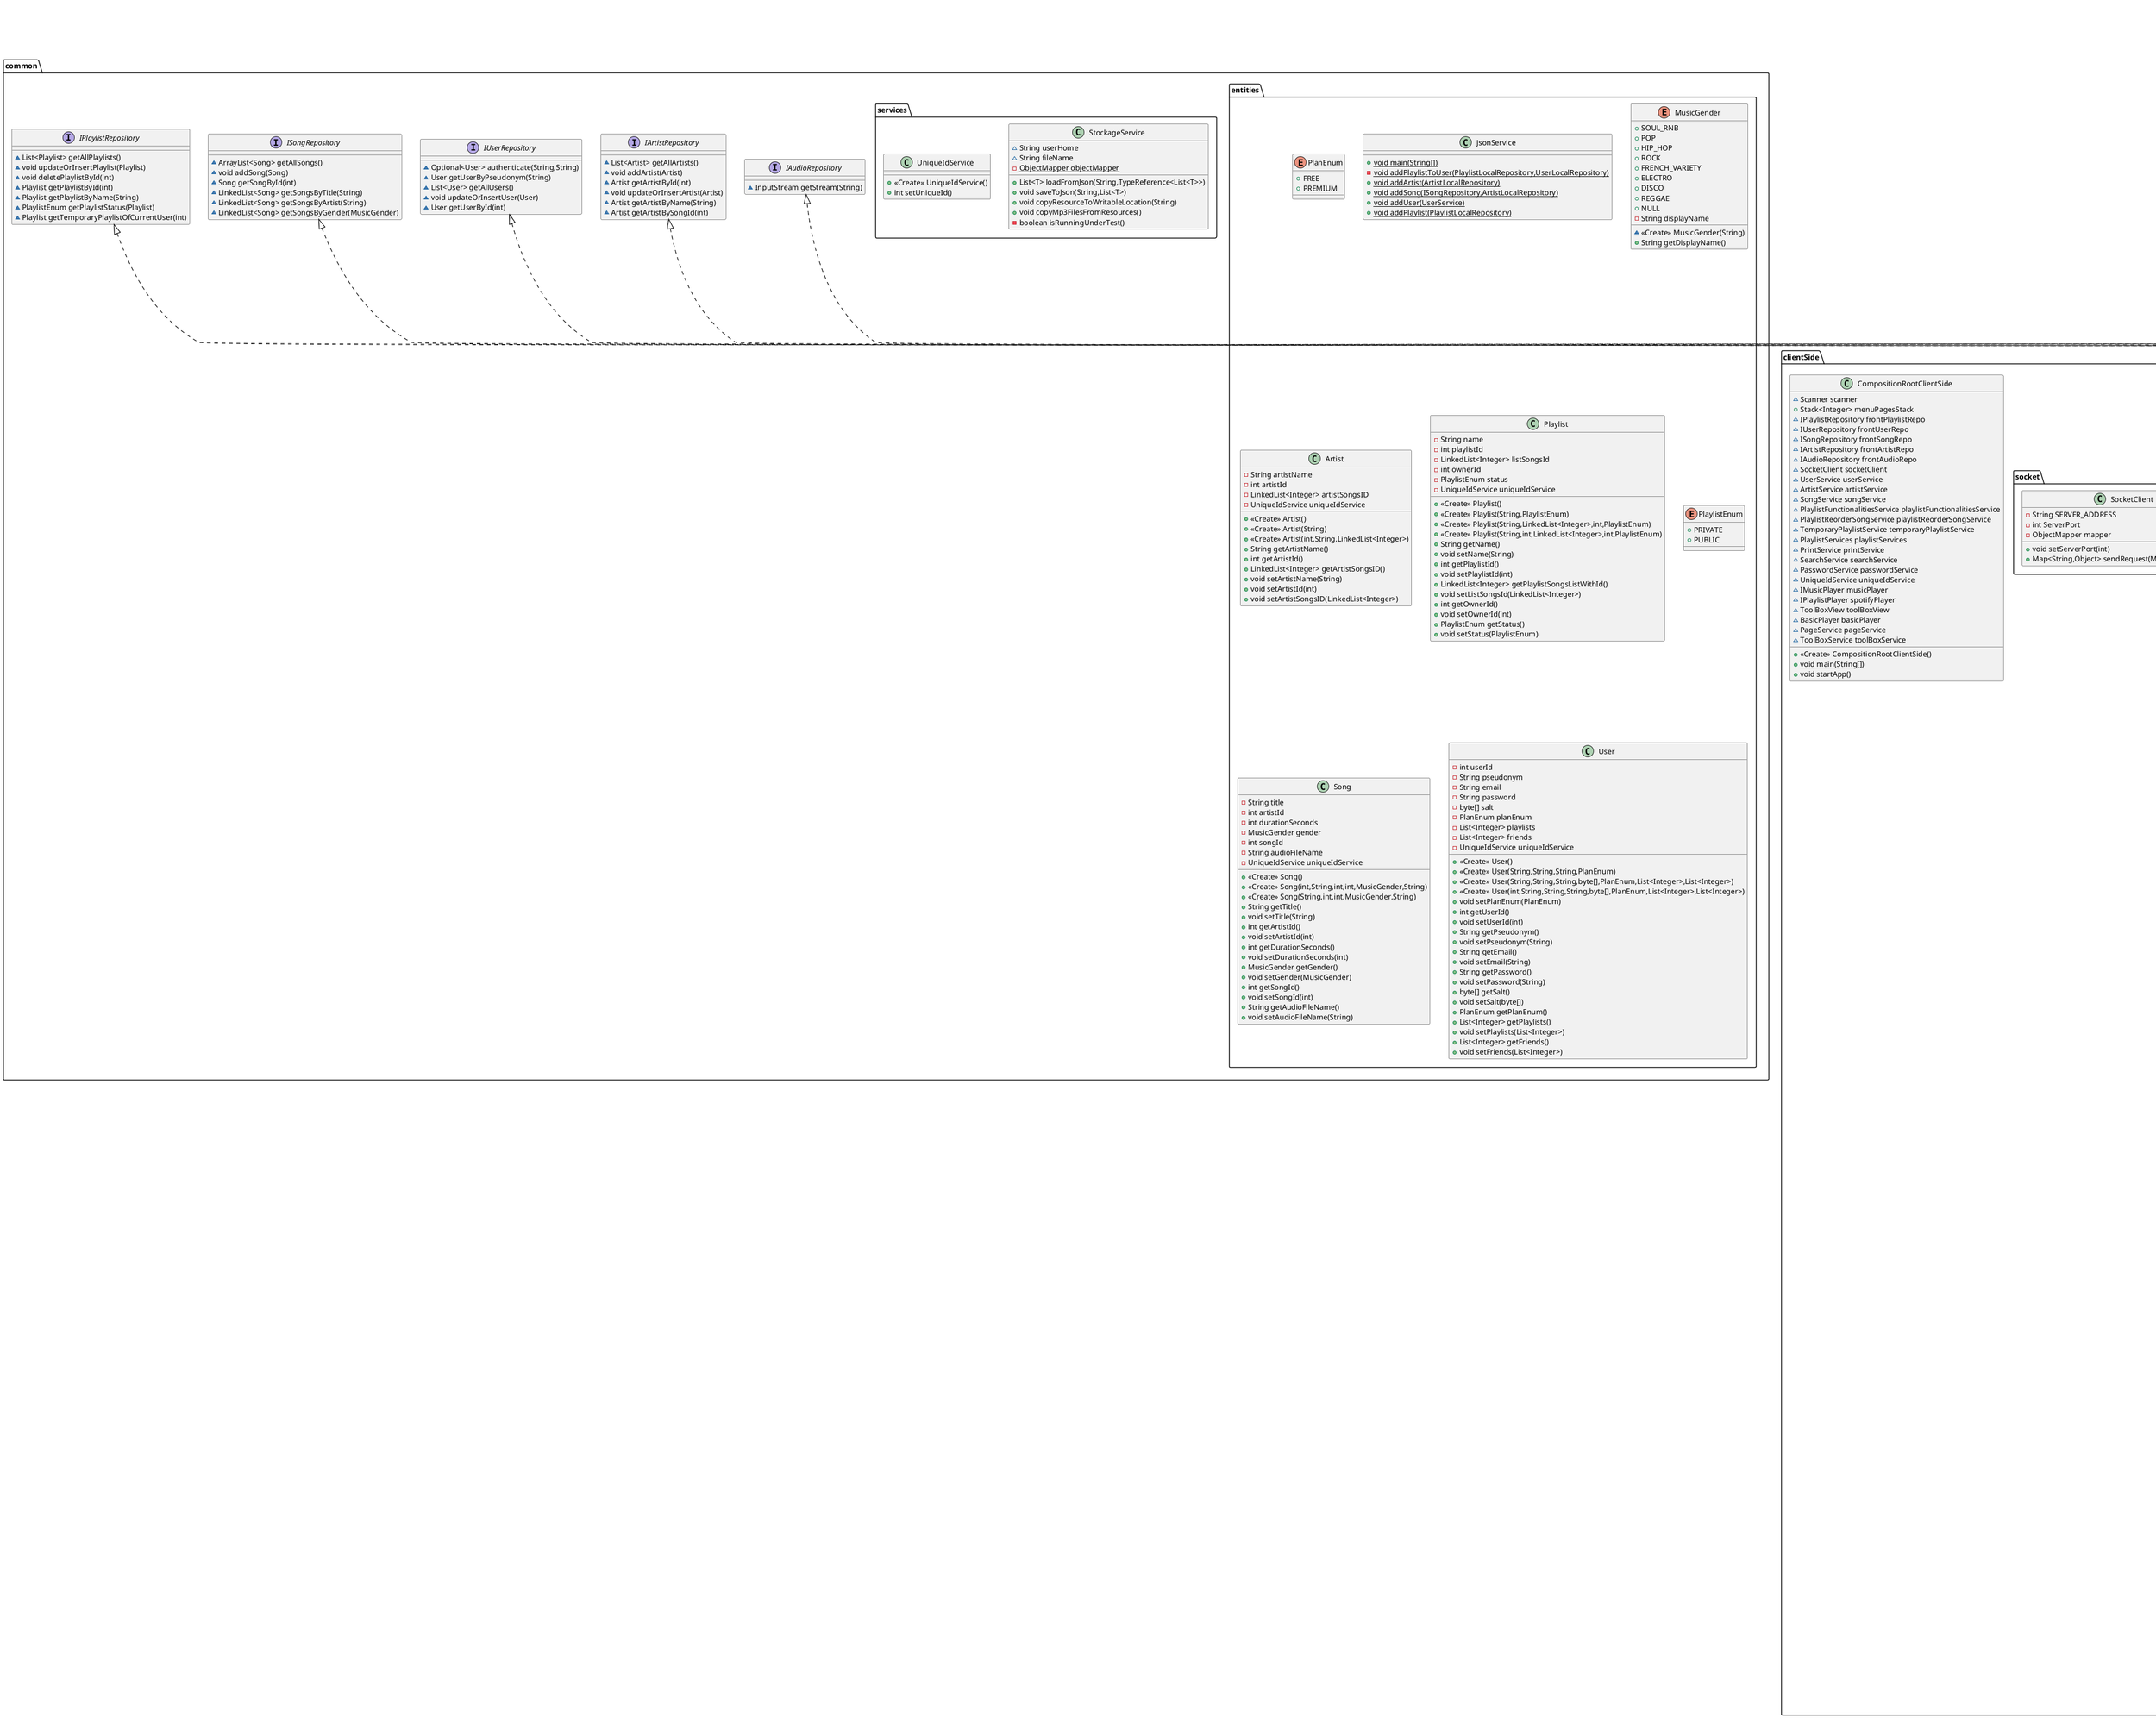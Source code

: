 @startuml
class clientSide.views.PlaylistPageOpen {
~ Scanner in
+ <<Create>> PlaylistPageOpen(PageService,IPlaylistPlayer,ToolBoxView,int)
+ void displaySpecificContent()
+ void button1()
+ void button2()
+ void button3()
+ void button4()
+ void button5()
}


class clientSide.views.HomePage {
+ <<Create>> HomePage(PageService,IPlaylistPlayer,ToolBoxView,int)
+ void button0()
+ void button1()
+ void button2()
+ void button3()
+ void button9()
}

abstract class clientSide.views.TemplateInversePage {
+ <<Create>> TemplateInversePage(PageService,IPlaylistPlayer)
+ void displayAllPage()
}

class clientSide.services.ToolBoxView {
~ PlaylistServices playlistServ
~ SongService songServ
~ SearchService searchServ
~ UserService userServ
~ PrintService printServ
~ PasswordService passwordServ
~ PlaylistReorderSongService playlistReorderSongServ
~ ArtistService artistServ
~ TemporaryPlaylistService temporaryPlaylistService
~ UniqueIdService uniqueIdServ
+ <<Create>> ToolBoxView(PlaylistServices,UserService,SongService,ArtistService,PrintService,SearchService,PasswordService,PlaylistReorderSongService,TemporaryPlaylistService,UniqueIdService)
+ PlaylistServices getPlaylistServ()
+ SearchService getSearchServ()
+ UserService getUserServ()
+ PrintService getPrintServ()
+ PlaylistReorderSongService getPlaylistReorderSongServ()
+ SongService getSongServ()
+ ArtistService getArtistServ()
+ PasswordService getPasswordServ()
}


class clientSide.services.PrintService {
- IconService icon
- UserService userService
- PlaylistServices playlistService
- SongService songService
- ArtistService artistService
+ <<Create>> PrintService(SongService,ArtistService,PlaylistServices,UserService)
+ void printSongFound(List<Integer>,String)
+ void printSongList(List<Integer>)
+ void printPlaylist(List<Integer>)
+ void printUserPlaylists(int)
- String printPlaylistStatus(PlaylistEnum)
+ boolean printUserFriends(int)
+ void printUsers(List<Integer>)
+ void printUserPublicPlaylists(int)
}


class serverSide.repoBack.BackSongRepo {
- ObjectMapper mapper
- ISongRepository songRepo
- IUserRepository userRepo
+ <<Create>> BackSongRepo(ISongRepository,IUserRepository)
+ String handleRequest(Map<String,Object>)
}


class clientSide.player.playlist_player.PlaylistPlayer {
- IMusicPlayer musicPlayer
# PlaylistServices playlistServices
# ArtistService artistService
# SongService songService
# IAudioRepository audioRepository
- IconService icon
# LinkedList<Integer> songIdHistory
~ int currentHistoryIndex
# Song currentSong
# Playlist currentPlaylist
- int lastPlayedPlaylistId
- IState currentState
- IState sequentialState
- IState shuffleState
- IState repeatState
+ <<Create>> PlaylistPlayer(IMusicPlayer,IAudioRepository,SongService,PlaylistServices,ArtistService)
+ void setSequentialMode()
+ void setShuffleMode()
+ void setRepeatMode()
+ int getCurrentPlaylistId()
+ int getCurrentSongId()
+ void playOrPause(int)
+ void play(int,int)
+ void playback()
+ void next()
+ void previous()
+ void stop()
+ boolean isPlaying()
+ boolean isPaused()
+ String getCurrentState()
+ void printCurrentSong()
+ void setCurrentSong(Song)
}


class clientSide.services.Cookies {
- {static} Cookies instance
- int userId
- String userPseudonym
- String userPassword
- int currentFriendId
- int currentFriendPlaylistId
- int currentPlaylistId
- int currentSongId
- <<Create>> Cookies(int,String,String)
+ {static} void initializeInstance(int,String,String)
+ {static} void setCurrentPlaylistId(int)
+ {static} void setCurrentSongId(int)
+ {static} void resetCookies()
+ {static} Cookies getInstance()
+ int getUserId()
+ String getUserPseudonym()
+ String getUserPassword()
+ int getCurrentPlaylistId()
+ int getCurrentSongId()
+ String toString()
+ int getCurrentFriendId()
+ void setCurrentFriendId(int)
+ int getCurrentFriendPlaylistId()
+ void setCurrentFriendPlaylistId(int)
}


class serverSide.repoBack.BackPlaylistRepo {
- ObjectMapper mapper
- IPlaylistRepository playlistRepo
- IUserRepository userRepo
+ <<Create>> BackPlaylistRepo(IPlaylistRepository,IUserRepository)
+ String handleRequest(Map<String,Object>)
}


enum common.entities.PlanEnum {
+  FREE
+  PREMIUM
}

class common.entities.JsonService {
+ {static} void main(String[])
- {static} void addPlaylistToUser(PlaylistLocalRepository,UserLocalRepository)
+ {static} void addArtist(ArtistLocalRepository)
+ {static} void addSong(ISongRepository,ArtistLocalRepository)
+ {static} void addUser(UserService)
+ {static} void addPlaylist(PlaylistLocalRepository)
}

class clientSide.services.SearchService {
~ Scanner scanner
- IconService icon
- SongService songService
- PrintService printService
- UserService userService
+ <<Create>> SearchService(SongService,PrintService,UserService)
+ void searchSong(String,String,int,PageService,PlaylistServices)
+ LinkedList<Integer> searchByTitle(String)
- LinkedList<Integer> searchByArtist(String)
- LinkedList<Integer> searchByGender(MusicGender)
- LinkedList<Integer> listSongToListInt(LinkedList<Song>)
+ LinkedList<Integer> chooseFoundedSongs(List<Integer>,PageService)
+ LinkedList<Integer> chooseFoundedPlaylist(List<Integer>,PageService)
- void loopIntInputValidation(PageService,LinkedList<Integer>,int)
+ List<Integer> searchUserByPseudonym(String)
}


class clientSide.services.ToolBoxService {
+ IUserRepository userRepository
+ IPlaylistRepository playlistRepository
+ ISongRepository songRepository
+ IArtistRepository artistRepository
+ IAudioRepository audioRepository
+ <<Create>> ToolBoxService(IPlaylistRepository,IUserRepository,ISongRepository,IArtistRepository,IAudioRepository)
}


class serverSide.socket.AudioSocketServer {
- int PORT
- BackAudioRepo backAudioRepo
- StockageService stockageService
+ <<Create>> AudioSocketServer(BackAudioRepo)
+ void audioSocketMain()
- void handleAudioRequest(Socket)
}


class clientSide.views.FriendOptions {
+ <<Create>> FriendOptions(PageService,IPlaylistPlayer,ToolBoxView,int)
+ void displaySpecificContent()
+ void button1()
+ void button2()
}

class clientSide.views.FriendsDisplayFriends {
+ <<Create>> FriendsDisplayFriends(PageService,IPlaylistPlayer,ToolBoxView,int)
+ void displaySpecificContent()
+ void validateInput()
}

class clientSide.services.PasswordService {
- IUserRepository userRepository
+ <<Create>> PasswordService(IUserRepository)
+ byte[] generateSalt()
+ String hashPassword(String,byte[])
+ boolean verifyUserAuthentification(String,String)
+ boolean passwordCheck(String,String)
}


class clientSide.player.playlist_player.RepeatState {
- PlaylistPlayer playlistPlayer
+ String stateName
+ <<Create>> RepeatState(PlaylistPlayer)
+ Song getNextSong()
+ Song getPreviousSong()
+ String getStateName()
}


class clientSide.services.PageService {
~ ArrayList<InterfaceMenu> pages
- Scanner scanner
- Stack<Integer> menuPagesStack
- IPlaylistPlayer spotifyPlayer
+ Login login
+ CreateAccount createAccount
+ HomePage homePage
+ PlaylistHomePage playlistHomePage
+ PlaylistChoseList playlistChoseList
+ PlaylistPageShared playlistPageShared
+ PlaylistPageOpen playlistPageOpen
+ PlaylistCreation playlistCreation
+ PlaylistDeletion playlistDeletion
+ Search search
+ ActionFoundedSongs actionFoundedSongs
+ SearchGender searchGender
+ FriendsPlaylistPage friendsPlaylistPage
+ FriendsDisplayFriends friendsDisplayFriends
+ FriendsHomePage friendsHomePage
+ FriendSearch friendSearch
+ FriendPlaylists friendPlaylists
+ FriendOptions friendOptions
+ SongPlayer songPlayer
- UserService userService
- ToolBoxView toolBoxView
+ <<Create>> PageService(IPlaylistPlayer,ToolBoxView,UserService,Stack<Integer>)
- void setUpPages()
+ void startLogin()
+ String gotAnInputGoBackIf0(String)
+ int tryParseInt(String)
+ Stack<Integer> getMenuPages()
+ void addToStack(int)
+ void goBack(int)
+ InterfaceMenu getPageById(int)
+ void pageIsPremium(boolean)
}


interface common.IAudioRepository {
~ InputStream getStream(String)
}

class serverSide.repoBack.BackArtistRepo {
- ObjectMapper mapper
- IArtistRepository artistRepo
- IUserRepository userRepo
+ <<Create>> BackArtistRepo(IArtistRepository,IUserRepository)
+ String handleRequest(Map<String,Object>)
}


class serverSide.repoLocal.AudioLocalRepository {
- String folderPath
- StockageService stockageService
+ <<Create>> AudioLocalRepository(String)
+ <<Create>> AudioLocalRepository()
+ InputStream getStream(String)
}


interface clientSide.views.InterfaceMenu {
~ void displayAllPage()
~ int getPageId()
~ void displayTitle(String)
~ void displayContent(String)
~ void displaySpecificContent()
~ void validateInput()
~ void switchPage()
~ void button0()
~ void button1()
~ void button2()
~ void button3()
~ void button4()
~ void button5()
~ void button6()
~ void button7()
~ void button8()
~ void button9()
}

class clientSide.services.PlaylistFunctionalitiesService {
~ Scanner scanner
- IUserRepository userRepository
- IPlaylistRepository playlistRepository
- UserService userService
- SongService songService
+ <<Create>> PlaylistFunctionalitiesService(ToolBoxService,UserService,SongService)
+ void createNewPlaylist(String,PlaylistEnum,PlaylistServices)
+ void createAllSongPlaylist(User,PlaylistServices)
+ void removePlaylistFromUser(int)
+ void deletePlaylist(int)
+ void renamePlayList(int,String)
+ boolean verifyPlaylistName(String,User)
+ void deleteSongFromPlaylist(int,int)
+ boolean isCurrentUserOwnerOfPlaylist(int)
+ int takeAndValidateInputChoice(int,PageService)
+ void playlistPageRouter(int,PlaylistServices,PageService)
}


class clientSide.views.PlaylistCreation {
- String playlistName
+ <<Create>> PlaylistCreation(PageService,IPlaylistPlayer,ToolBoxView,int)
+ void displaySpecificContent()
+ void button1()
+ void button2()
- void playlistNameVerification()
}


class clientSide.player.playlist_player.ShuffleState {
- PlaylistPlayer playlistPlayer
+ String stateName
+ <<Create>> ShuffleState(PlaylistPlayer)
+ Song getNextSong()
+ Song getPreviousSong()
+ String getStateName()
}


abstract class clientSide.views.TemplateSimplePage {
~ int index
+ String pageTitle
+ int pageId
+ String pageContent
+ IPlaylistPlayer spotifyPlayer
~ PageService pageService
~ Scanner scanner
~ boolean isFree
+ ToolBoxView toolBoxView
# IconService icon
+ <<Create>> TemplateSimplePage(PageService,IPlaylistPlayer)
+ void displayAllPage()
+ int getPageId()
+ void displayTitle(String)
+ void displayContent(String)
+ void displaySpecificContent()
+ void validateInput()
+ void switchPage()
+ void handelInvalidIndex()
+ void button0()
+ void button1()
+ void button2()
+ void button3()
+ void button4()
+ void button5()
+ void button6()
+ void button7()
+ void button8()
+ void button9()
}


enum common.entities.MusicGender {
+  SOUL_RNB
+  POP
+  HIP_HOP
+  ROCK
+  FRENCH_VARIETY
+  ELECTRO
+  DISCO
+  REGGAE
+  NULL
- String displayName
~ <<Create>> MusicGender(String)
+ String getDisplayName()
}


class common.entities.Artist {
- String artistName
- int artistId
- LinkedList<Integer> artistSongsID
- UniqueIdService uniqueIdService
+ <<Create>> Artist()
+ <<Create>> Artist(String)
+ <<Create>> Artist(int,String,LinkedList<Integer>)
+ String getArtistName()
+ int getArtistId()
+ LinkedList<Integer> getArtistSongsID()
+ void setArtistName(String)
+ void setArtistId(int)
+ void setArtistSongsID(LinkedList<Integer>)
}


class clientSide.views.CreateAccount {
- String pseudonym
- String password
- String email
- PlanEnum planEnum
+ <<Create>> CreateAccount(PageService,IPlaylistPlayer,ToolBoxView,int)
+ void displaySpecificContent()
+ void button1()
+ void button2()
- void createAccount()
}


class clientSide.views.PlaylistDeletion {
+ <<Create>> PlaylistDeletion(PageService,IPlaylistPlayer,ToolBoxView,int)
+ void button1()
+ void button2()
}

class serverSide.repoBack.BackUserRepo {
- ObjectMapper mapper
- IUserRepository userRepo
+ <<Create>> BackUserRepo(IUserRepository)
+ String handleRequest(Map<String,Object>)
}


class clientSide.views.ActionFoundedSongs {
+ <<Create>> ActionFoundedSongs(PageService,IPlaylistPlayer,ToolBoxView,int)
+ void button1()
+ void button2()
- void verificationAndThenAction()
+ void button3()
+ void button8()
+ void handelInvalidIndex()
}

class common.entities.Playlist {
- String name
- int playlistId
- LinkedList<Integer> listSongsId
- int ownerId
- PlaylistEnum status
- UniqueIdService uniqueIdService
+ <<Create>> Playlist()
+ <<Create>> Playlist(String,PlaylistEnum)
+ <<Create>> Playlist(String,LinkedList<Integer>,int,PlaylistEnum)
+ <<Create>> Playlist(String,int,LinkedList<Integer>,int,PlaylistEnum)
+ String getName()
+ void setName(String)
+ int getPlaylistId()
+ void setPlaylistId(int)
+ LinkedList<Integer> getPlaylistSongsListWithId()
+ void setListSongsId(LinkedList<Integer>)
+ int getOwnerId()
+ void setOwnerId(int)
+ PlaylistEnum getStatus()
+ void setStatus(PlaylistEnum)
}


interface common.IUserRepository {
~ Optional<User> authenticate(String,String)
~ User getUserByPseudonym(String)
~ List<User> getAllUsers()
~ void updateOrInsertUser(User)
~ User getUserById(int)
}

enum common.entities.PlaylistEnum {
+  PRIVATE
+  PUBLIC
}

class clientSide.views.PlaylistHomePage {
+ <<Create>> PlaylistHomePage(PageService,IPlaylistPlayer,ToolBoxView,int)
+ void button1()
+ void button2()
}

class serverSide.CompositionRootServerSide {
~ StockageService stockageService
~ IPlaylistRepository playlistLocalRepository
~ IUserRepository userLocalRepository
~ ISongRepository songLocalRepository
~ IArtistRepository artistLocalRepository
~ IAudioRepository audioLocalRepository
+ BackPlaylistRepo backPlaylistRepo
+ BackUserRepo backUserRepo
+ BackSongRepo backSongRepo
+ BackArtistRepo backArtistRepo
+ BackAudioRepo backAudioRepo
+ <<Create>> CompositionRootServerSide()
+ {static} void main(String[])
+ void startApp(SocketServer,AudioSocketServer)
}


interface common.ISongRepository {
~ ArrayList<Song> getAllSongs()
~ void addSong(Song)
~ Song getSongById(int)
~ LinkedList<Song> getSongsByTitle(String)
~ LinkedList<Song> getSongsByArtist(String)
~ LinkedList<Song> getSongsByGender(MusicGender)
}

class serverSide.repoLocal.UserLocalRepository {
- String filePath
- StockageService stockageService
- List<User> data
+ <<Create>> UserLocalRepository(String)
+ <<Create>> UserLocalRepository()
+ Optional<User> authenticate(String,String)
+ User getUserByPseudonym(String)
+ List<User> getAllUsers()
+ void updateOrInsertUser(User)
+ User getUserById(int)
}


class clientSide.services.IconService {
+ String lineBreak
+ String eightMusicPlayer
+ String nineHomepage
+ String zeroBack
+ String separator
+ String backHomePageMusicPlayer
+ String nbr0()
+ String nbr1()
+ String nbr2()
+ String nbr3()
+ String nbr4()
+ String nbr5()
+ String nbr6()
+ String nbr7()
+ String nbr8()
+ String nbr9()
+ String playPause()
+ String playBack()
+ String next()
+ String previous()
+ String shuffle()
+ String sequential()
+ String repeatOne()
+ String ok()
+ String warning()
+ String lock()
+ String premium()
+ String free()
+ String group()
+ String house()
+ String earth()
+ String search()
}


class common.services.StockageService {
~ String userHome
~ String fileName
- {static} ObjectMapper objectMapper
+ List<T> loadFromJson(String,TypeReference<List<T>>)
+ void saveToJson(String,List<T>)
+ void copyResourceToWritableLocation(String)
+ void copyMp3FilesFromResources()
- boolean isRunningUnderTest()
}


class common.services.UniqueIdService {
+ <<Create>> UniqueIdService()
+ int setUniqueId()
}

class serverSide.repoLocal.ArtistLocalRepository {
- String filePath
- StockageService stockageService
- List<Artist> data
+ <<Create>> ArtistLocalRepository(String)
+ <<Create>> ArtistLocalRepository()
+ List<Artist> getAllArtists()
+ void addArtist(Artist)
+ Artist getArtistById(int)
+ void updateOrInsertArtist(Artist)
+ Artist getArtistByName(String)
+ Artist getArtistBySongId(int)
}


interface clientSide.player.file_player.IMusicPlayer {
~ void addSongEndObserver(Runnable)
~ void playOrPause(String)
~ void play(String)
~ void pause()
~ void resume(String)
~ void stop()
~ boolean isPlaying()
~ boolean isPaused()
}

class serverSide.socket.SocketServer {
- int Port
- ObjectMapper mapper
- BackPlaylistRepo backPlaylistRepo
- BackUserRepo backUserRepo
- BackSongRepo backSongRepo
- BackArtistRepo backArtistRepo
+ <<Create>> SocketServer(BackUserRepo,BackPlaylistRepo,BackSongRepo,BackArtistRepo)
+ void setPort(int)
+ void socketServerMain()
- void handleClient(Socket)
}


class clientSide.CompositionRootClientSide {
~ Scanner scanner
+ Stack<Integer> menuPagesStack
~ IPlaylistRepository frontPlaylistRepo
~ IUserRepository frontUserRepo
~ ISongRepository frontSongRepo
~ IArtistRepository frontArtistRepo
~ IAudioRepository frontAudioRepo
~ SocketClient socketClient
~ UserService userService
~ ArtistService artistService
~ SongService songService
~ PlaylistFunctionalitiesService playlistFunctionalitiesService
~ PlaylistReorderSongService playlistReorderSongService
~ TemporaryPlaylistService temporaryPlaylistService
~ PlaylistServices playlistServices
~ PrintService printService
~ SearchService searchService
~ PasswordService passwordService
~ UniqueIdService uniqueIdService
~ IMusicPlayer musicPlayer
~ IPlaylistPlayer spotifyPlayer
~ ToolBoxView toolBoxView
~ BasicPlayer basicPlayer
~ PageService pageService
~ ToolBoxService toolBoxService
+ <<Create>> CompositionRootClientSide()
+ {static} void main(String[])
+ void startApp()
}


class clientSide.services.SongService {
- ISongRepository songRepository
+ <<Create>> SongService(ToolBoxService)
+ void setCurrentSongId(int)
+ int getCurrentSongId()
+ Song getSongById(int)
+ LinkedList<Song> getSongByTitle(String)
+ LinkedList<Song> getSongsByArtist(String)
+ LinkedList<Song> getSongsByGender(MusicGender)
}


class serverSide.repoBack.BackAudioRepo {
- String AUDIO_FOLDER
- IUserRepository userRepo
+ <<Create>> BackAudioRepo(IUserRepository)
+ byte[] handleGetAudioFile(DataInputStream)
- {static} byte[] readAllBytes(File)
}


class serverSide.repoLocal.SongLocalRepository {
- String filePath
- StockageService stockageService
- IArtistRepository artistLocalRepository
- List<Song> data
+ <<Create>> SongLocalRepository(String,StockageService,IArtistRepository)
+ <<Create>> SongLocalRepository(StockageService,IArtistRepository)
+ ArrayList<Song> getAllSongs()
+ void addSong(Song)
+ Song getSongById(int)
+ LinkedList<Song> getSongsByTitle(String)
+ LinkedList<Song> getSongsByArtist(String)
+ LinkedList<Song> getSongsByGender(MusicGender)
}


class clientSide.repoFront.FrontArtistRepo {
- ObjectMapper mapper
- SocketClient socketClient
+ <<Create>> FrontArtistRepo(SocketClient)
+ List<Artist> getAllArtists()
+ void addArtist(Artist)
+ Artist getArtistById(int)
+ void updateOrInsertArtist(Artist)
+ Artist getArtistByName(String)
+ Artist getArtistBySongId(int)
- Artist getArtistFromServer(Map<String,Object>)
}


class clientSide.views.FriendSearch {
+ <<Create>> FriendSearch(PageService,IPlaylistPlayer,ToolBoxView,int)
+ void displaySpecificContent()
}

class serverSide.repoLocal.PlaylistLocalRepository {
- String filePath
- StockageService stockageService
- List<Playlist> data
+ <<Create>> PlaylistLocalRepository(String)
+ <<Create>> PlaylistLocalRepository()
+ List<Playlist> getAllPlaylists()
+ void updateOrInsertPlaylist(Playlist)
+ void deletePlaylistById(int)
+ Playlist getPlaylistById(int)
+ Playlist getPlaylistByName(String)
+ PlaylistEnum getPlaylistStatus(Playlist)
+ Playlist getTemporaryPlaylistOfCurrentUser(int)
}


class utils.CompositionRootPatternNoSocket {
~ Scanner scanner
+ Stack<Integer> menuPagesStack
~ StockageService stockageService
~ IPlaylistRepository playlistLocalRepository
~ IUserRepository userLocalRepository
~ ISongRepository songLocalRepository
~ IArtistRepository artistLocalRepository
~ IAudioRepository audioLocalRepository
~ UserService userService
~ ArtistService artistService
~ SongService songService
~ PlaylistFunctionalitiesService playlistFunctionalitiesService
~ PlaylistReorderSongService playlistReorderSongService
~ TemporaryPlaylistService temporaryPlaylistService
~ PlaylistServices playlistServices
~ PrintService printService
~ SearchService searchService
~ PasswordService passwordService
~ UniqueIdService uniqueIdService
~ IMusicPlayer musicPlayer
~ IPlaylistPlayer spotifyPlayer
~ ToolBoxView toolBoxView
~ BasicPlayer basicPlayer
~ PageService pageService
~ ToolBoxService toolBoxService
+ <<Create>> CompositionRootPatternNoSocket()
+ {static} void main(String[])
+ void startApp()
}


class common.entities.Song {
- String title
- int artistId
- int durationSeconds
- MusicGender gender
- int songId
- String audioFileName
- UniqueIdService uniqueIdService
+ <<Create>> Song()
+ <<Create>> Song(int,String,int,int,MusicGender,String)
+ <<Create>> Song(String,int,int,MusicGender,String)
+ String getTitle()
+ void setTitle(String)
+ int getArtistId()
+ void setArtistId(int)
+ int getDurationSeconds()
+ void setDurationSeconds(int)
+ MusicGender getGender()
+ void setGender(MusicGender)
+ int getSongId()
+ void setSongId(int)
+ String getAudioFileName()
+ void setAudioFileName(String)
}


class clientSide.services.PlaylistServices {
- IPlaylistRepository playlistRepository
- TemporaryPlaylistService temporaryPlaylistService
- PlaylistFunctionalitiesService playlistFuncService
- ISongRepository songRepository
+ <<Create>> PlaylistServices(ToolBoxService,PlaylistFunctionalitiesService,TemporaryPlaylistService)
+ int setDurationSeconds(int)
+ void setCurrentPlaylistId(int)
+ int getCurrentPlaylistId()
+ PlaylistEnum getPlaylistStatus()
+ int getAllSongsPlaylistId()
+ Playlist getPlaylistByName(String)
+ Playlist getPlaylistById(int)
+ List<Integer> getPublicPlaylists()
+ List<Integer> getUserPublicPlaylists(User)
+ int getCurrentFriendPlaylistId()
+ void setCurrentFriendPlaylistId(int)
+ void createNewPlaylist(String,PlaylistEnum)
+ void createAllSongPlaylist(User)
+ void deletePlaylist(int)
+ void renamePlayList(int,String)
+ boolean verifyPlaylistName(String,User)
+ void deleteSongFromPlaylist(int,int)
+ boolean isCurrentUserOwnerOfPlaylist(int)
+ int takeAndValidateInputChoice(int,PageService)
+ void playlistPageRouter(int,PageService)
+ int getTemporaryPlaylistId()
+ void createTemporaryPlaylist(LinkedList<Integer>,PlaylistEnum)
+ void adjustTemporaryPlaylistToNewPlaylist(String,PlaylistEnum)
+ void addSongToPlaylistFromTemporaryPlaylist(int,int)
+ void getAndAddSelectionOfPlaylistsToCurrentUserPlaylists(List<Integer>,LinkedList<Integer>,ToolBoxView)
}


class utils.Main {
+ {static} void main(String[])
+ {static} void noSocketApp()
+ {static} void withSocketDivision()
}

class clientSide.views.Login {
+ <<Create>> Login(PageService,IPlaylistPlayer,ToolBoxView,int)
+ void button0()
+ void button1()
+ void button2()
}

class clientSide.services.PrintHelper {
~ {static} String PRINT_RESET
~ {static} String PRINT_BLACK
~ {static} String PRINT_RED
~ {static} String PRINT_GREEN
~ {static} String PRINT_YELLOW
~ {static} String PRINT_BLUE
~ {static} String PRINT_WHITE
~ {static} String PRINT_GREY
~ {static} String PRINT_BG_WHITE
~ {static} String PRINT_BOLD
+ {static} void printLN()
+ {static} void printLNBgWhite(String)
+ {static} void printLNWhite(String)
+ {static} void printLNBlue(String)
+ {static} void printLNGreen(String)
+ {static} void printLNGrey(String)
+ {static} void printLNInfo(String)
+ {static} void printInvalidInputTryAgain()
+ {static} void printYourInput()
+ {static} void printInvalidInputTryAgainOrBack()
+ {static} void printInvalidInput()
+ {static} void printLNError(String)
+ {static} void printWhite(String)
+ {static} void printInfo(String)
}


class clientSide.socket.SocketClient {
- String SERVER_ADDRESS
- int ServerPort
- ObjectMapper mapper
+ void setServerPort(int)
+ Map<String,Object> sendRequest(Map<String,Object>)
}


class clientSide.repoFront.FrontPlaylistRepo {
- ObjectMapper mapper
- SocketClient socketClient
+ <<Create>> FrontPlaylistRepo(SocketClient)
+ Playlist getPlaylistById(int)
+ Playlist getPlaylistByName(String)
+ List<Playlist> getAllPlaylists()
+ void deletePlaylistById(int)
+ void updateOrInsertPlaylist(Playlist)
+ PlaylistEnum getPlaylistStatus(Playlist)
+ Playlist getTemporaryPlaylistOfCurrentUser(int)
- Playlist getPlaylistFromServer(Map<String,Object>)
}


interface common.IArtistRepository {
~ List<Artist> getAllArtists()
~ void addArtist(Artist)
~ Artist getArtistById(int)
~ void updateOrInsertArtist(Artist)
~ Artist getArtistByName(String)
~ Artist getArtistBySongId(int)
}

class clientSide.views.Search {
+ <<Create>> Search(PageService,IPlaylistPlayer,ToolBoxView,int)
+ void button1()
+ void button2()
+ void button3()
+ void button4()
}

class clientSide.views.SearchGender {
+ <<Create>> SearchGender(PageService,IPlaylistPlayer,ToolBoxView,int)
+ void button1()
+ void button2()
+ void button3()
+ void button4()
+ void button5()
+ void button6()
+ void button7()
+ void button8()
}

class clientSide.views.FriendsPlaylistPage {
+ <<Create>> FriendsPlaylistPage(PageService,IPlaylistPlayer,ToolBoxView,int)
+ void displaySpecificContent()
+ void button1()
+ void button2()
}

class clientSide.services.PlaylistReorderSongService {
- Scanner scanner
- IPlaylistRepository playlistRepository
+ <<Create>> PlaylistReorderSongService(ToolBoxService,Scanner)
+ void reorderSongsInPlaylist(int,PlaylistServices)
- LinkedList<Integer> collectNewOrderFromUser(Playlist)
- boolean isValidIndex(int,Playlist)
- void completeWithRemainingSongs(Playlist,List<Integer>)
}


class common.entities.User {
- int userId
- String pseudonym
- String email
- String password
- byte[] salt
- PlanEnum planEnum
- List<Integer> playlists
- List<Integer> friends
- UniqueIdService uniqueIdService
+ <<Create>> User()
+ <<Create>> User(String,String,String,PlanEnum)
+ <<Create>> User(String,String,String,byte[],PlanEnum,List<Integer>,List<Integer>)
+ <<Create>> User(int,String,String,String,byte[],PlanEnum,List<Integer>,List<Integer>)
+ void setPlanEnum(PlanEnum)
+ int getUserId()
+ void setUserId(int)
+ String getPseudonym()
+ void setPseudonym(String)
+ String getEmail()
+ void setEmail(String)
+ String getPassword()
+ void setPassword(String)
+ byte[] getSalt()
+ void setSalt(byte[])
+ PlanEnum getPlanEnum()
+ List<Integer> getPlaylists()
+ void setPlaylists(List<Integer>)
+ List<Integer> getFriends()
+ void setFriends(List<Integer>)
}


interface clientSide.player.playlist_player.IState {
~ Song getNextSong()
~ Song getPreviousSong()
~ String getStateName()
}

class clientSide.repoFront.FrontUserRepo {
- ObjectMapper mapper
- SocketClient socketClient
+ <<Create>> FrontUserRepo(SocketClient)
+ Optional<User> authenticate(String,String)
+ User getUserByPseudonym(String)
+ void updateOrInsertUser(User)
+ List<User> getAllUsers()
+ User getUserById(int)
- User getUserFromServer(Map<String,Object>)
}


class clientSide.services.ArtistService {
- IArtistRepository artistRepository
+ <<Create>> ArtistService(ToolBoxService)
+ String getArtistNameBySong(int)
}


class clientSide.repoFront.FrontAudioRepo {
- {static} String SERVER_ADDRESS
- {static} int SERVER_PORT
+ InputStream getStream(String)
}


class clientSide.services.UserService {
- IUserRepository userRepository
- PasswordService passwordService
+ <<Create>> UserService(ToolBoxService,PasswordService)
+ void addUser(String,String,String,PlanEnum)
+ void addUser(int,String,String,String,PlanEnum)
+ boolean emailValidation(String)
+ void addOnePlaylistToCurrentUser(int)
+ void addFriend(int)
+ void deleteFriend(int)
+ void saveUser(User)
+ int getCurrentUserId()
+ void resetCookie()
+ User getUserByPseudonym(String)
+ List<Integer> getUsersByPseudonym(String)
+ User getUserById(int)
+ void setCurrentFriendId(int)
+ int getCurrentFriendId()
}


class clientSide.player.playlist_player.SequentialState {
- PlaylistPlayer playlistPlayer
+ String stateName
+ <<Create>> SequentialState(PlaylistPlayer)
+ Song getNextSong()
+ Song getPreviousSong()
+ String getStateName()
}


class clientSide.services.TemporaryPlaylistService {
- IPlaylistRepository playlistRepository
- UserService userService
+ <<Create>> TemporaryPlaylistService(ToolBoxService,UserService)
+ int getTemporaryPlaylistId()
+ void createTemporaryPlaylist(LinkedList<Integer>,PlaylistEnum)
+ void adjustTemporaryPlaylistToNewPlaylist(String,PlaylistEnum)
+ void addSongToPlaylistFromTemporaryPlaylist(int,int)
}


class clientSide.player.file_player.MusicPlayer {
- IAudioRepository audioRepository
- boolean isPlaying
- boolean isPaused
- BasicPlayer basicPlayer
- List<Runnable> songEndObservers
+ <<Create>> MusicPlayer(IAudioRepository,BasicPlayer)
+ void addSongEndObserver(Runnable)
+ void playOrPause(String)
+ void play(String)
+ void pause()
+ void resume(String)
+ void stop()
+ boolean isPlaying()
+ boolean isPaused()
+ void opened(Object,Map)
+ void progress(int,long,byte[],Map)
+ void stateUpdated(BasicPlayerEvent)
+ void setController(BasicController)
}


interface common.IPlaylistRepository {
~ List<Playlist> getAllPlaylists()
~ void updateOrInsertPlaylist(Playlist)
~ void deletePlaylistById(int)
~ Playlist getPlaylistById(int)
~ Playlist getPlaylistByName(String)
~ PlaylistEnum getPlaylistStatus(Playlist)
~ Playlist getTemporaryPlaylistOfCurrentUser(int)
}

class clientSide.views.PlaylistPageShared {
+ <<Create>> PlaylistPageShared(PageService,IPlaylistPlayer,ToolBoxView,int)
+ void displaySpecificContent()
+ void button1()
}

class clientSide.views.SongPlayer {
+ <<Create>> SongPlayer(PageService,IPlaylistPlayer,ToolBoxView,int)
+ void displaySpecificContent()
+ void button1()
+ void button2()
+ void button3()
+ void button4()
+ void button5()
+ void button8()
~ void loop()
}

class clientSide.views.FriendsHomePage {
+ <<Create>> FriendsHomePage(PageService,IPlaylistPlayer,ToolBoxView,int)
+ void button1()
+ void button2()
}

class clientSide.repoFront.FrontSongRepo {
- ObjectMapper mapper
- SocketClient socketClient
+ <<Create>> FrontSongRepo(SocketClient)
+ ArrayList<Song> getAllSongs()
+ void addSong(Song)
+ Song getSongById(int)
+ LinkedList<Song> getSongsByTitle(String)
+ LinkedList<Song> getSongsByArtist(String)
+ LinkedList<Song> getSongsByGender(MusicGender)
- LinkedList<Song> getResponse(Map<String,Object>)
- Song getSongFromServer(Map<String,Object>)
}


class clientSide.views.PlaylistChoseList {
+ <<Create>> PlaylistChoseList(PageService,IPlaylistPlayer,ToolBoxView,int)
+ void displaySpecificContent()
+ void validateInput()
+ void button8()
+ void button9()
}

class clientSide.views.FriendPlaylists {
+ <<Create>> FriendPlaylists(PageService,IPlaylistPlayer,ToolBoxView,int)
+ void displaySpecificContent()
+ void validateInput()
}

interface clientSide.player.playlist_player.IPlaylistPlayer {
~ void playOrPause(int)
~ void play(int,int)
~ void playback()
~ void next()
~ void previous()
~ void setShuffleMode()
~ void setRepeatMode()
~ void setSequentialMode()
~ int getCurrentPlaylistId()
~ int getCurrentSongId()
~ void stop()
~ boolean isPlaying()
~ boolean isPaused()
~ String getCurrentState()
~ void setCurrentSong(Song)
}



clientSide.views.InterfaceMenu <|.. clientSide.views.TemplateSimplePage
clientSide.views.TemplateSimplePage <|-- clientSide.views.TemplateInversePage

clientSide.views.TemplateSimplePage <|-- clientSide.views.PlaylistPageOpen
clientSide.views.TemplateSimplePage <|-- clientSide.views.HomePage
clientSide.views.TemplateSimplePage <|-- clientSide.views.FriendSearch
clientSide.views.TemplateSimplePage <|-- clientSide.views.Login
clientSide.views.TemplateSimplePage <|-- clientSide.views.Search
clientSide.views.TemplateSimplePage <|-- clientSide.views.SearchGender
clientSide.views.TemplateSimplePage <|-- clientSide.views.FriendsPlaylistPage
clientSide.views.TemplateSimplePage <|-- clientSide.views.PlaylistPageShared
clientSide.views.TemplateSimplePage <|-- clientSide.views.SongPlayer
clientSide.views.TemplateSimplePage <|-- clientSide.views.FriendsHomePage
clientSide.views.TemplateSimplePage <|-- clientSide.views.PlaylistChoseList
clientSide.views.TemplateSimplePage <|-- clientSide.views.FriendPlaylists
clientSide.views.TemplateSimplePage <|-- clientSide.views.FriendOptions
clientSide.views.TemplateSimplePage <|-- clientSide.views.FriendsDisplayFriends
clientSide.views.TemplateSimplePage <|-- clientSide.views.PlaylistDeletion
clientSide.views.TemplateSimplePage <|-- clientSide.views.ActionFoundedSongs
clientSide.views.TemplateSimplePage <|-- clientSide.views.PlaylistHomePage

clientSide.views.TemplateInversePage <|-- clientSide.views.PlaylistCreation
clientSide.views.TemplateInversePage <|-- clientSide.views.CreateAccount

clientSide.player.file_player.BasicPlayerListener <|.. clientSide.player.file_player.MusicPlayer
clientSide.player.file_player.IMusicPlayer <|.. clientSide.player.file_player.MusicPlayer
clientSide.player.playlist_player.IPlaylistPlayer <|.. clientSide.player.playlist_player.PlaylistPlayer
clientSide.player.playlist_player.IState <|.. clientSide.player.playlist_player.ShuffleState
clientSide.player.playlist_player.IState <|.. clientSide.player.playlist_player.RepeatState
clientSide.player.playlist_player.IState <|.. clientSide.player.playlist_player.SequentialState

common.IAudioRepository <|.. serverSide.repoLocal.AudioLocalRepository
common.IUserRepository <|.. serverSide.repoLocal.UserLocalRepository
common.IArtistRepository <|.. serverSide.repoLocal.ArtistLocalRepository
common.ISongRepository <|.. serverSide.repoLocal.SongLocalRepository
common.IPlaylistRepository <|.. serverSide.repoLocal.PlaylistLocalRepository

common.IArtistRepository <|.. clientSide.repoFront.FrontArtistRepo
common.IPlaylistRepository <|.. clientSide.repoFront.FrontPlaylistRepo
common.IUserRepository <|.. clientSide.repoFront.FrontUserRepo
common.IAudioRepository <|.. clientSide.repoFront.FrontAudioRepo
common.ISongRepository <|.. clientSide.repoFront.FrontSongRepo

@enduml